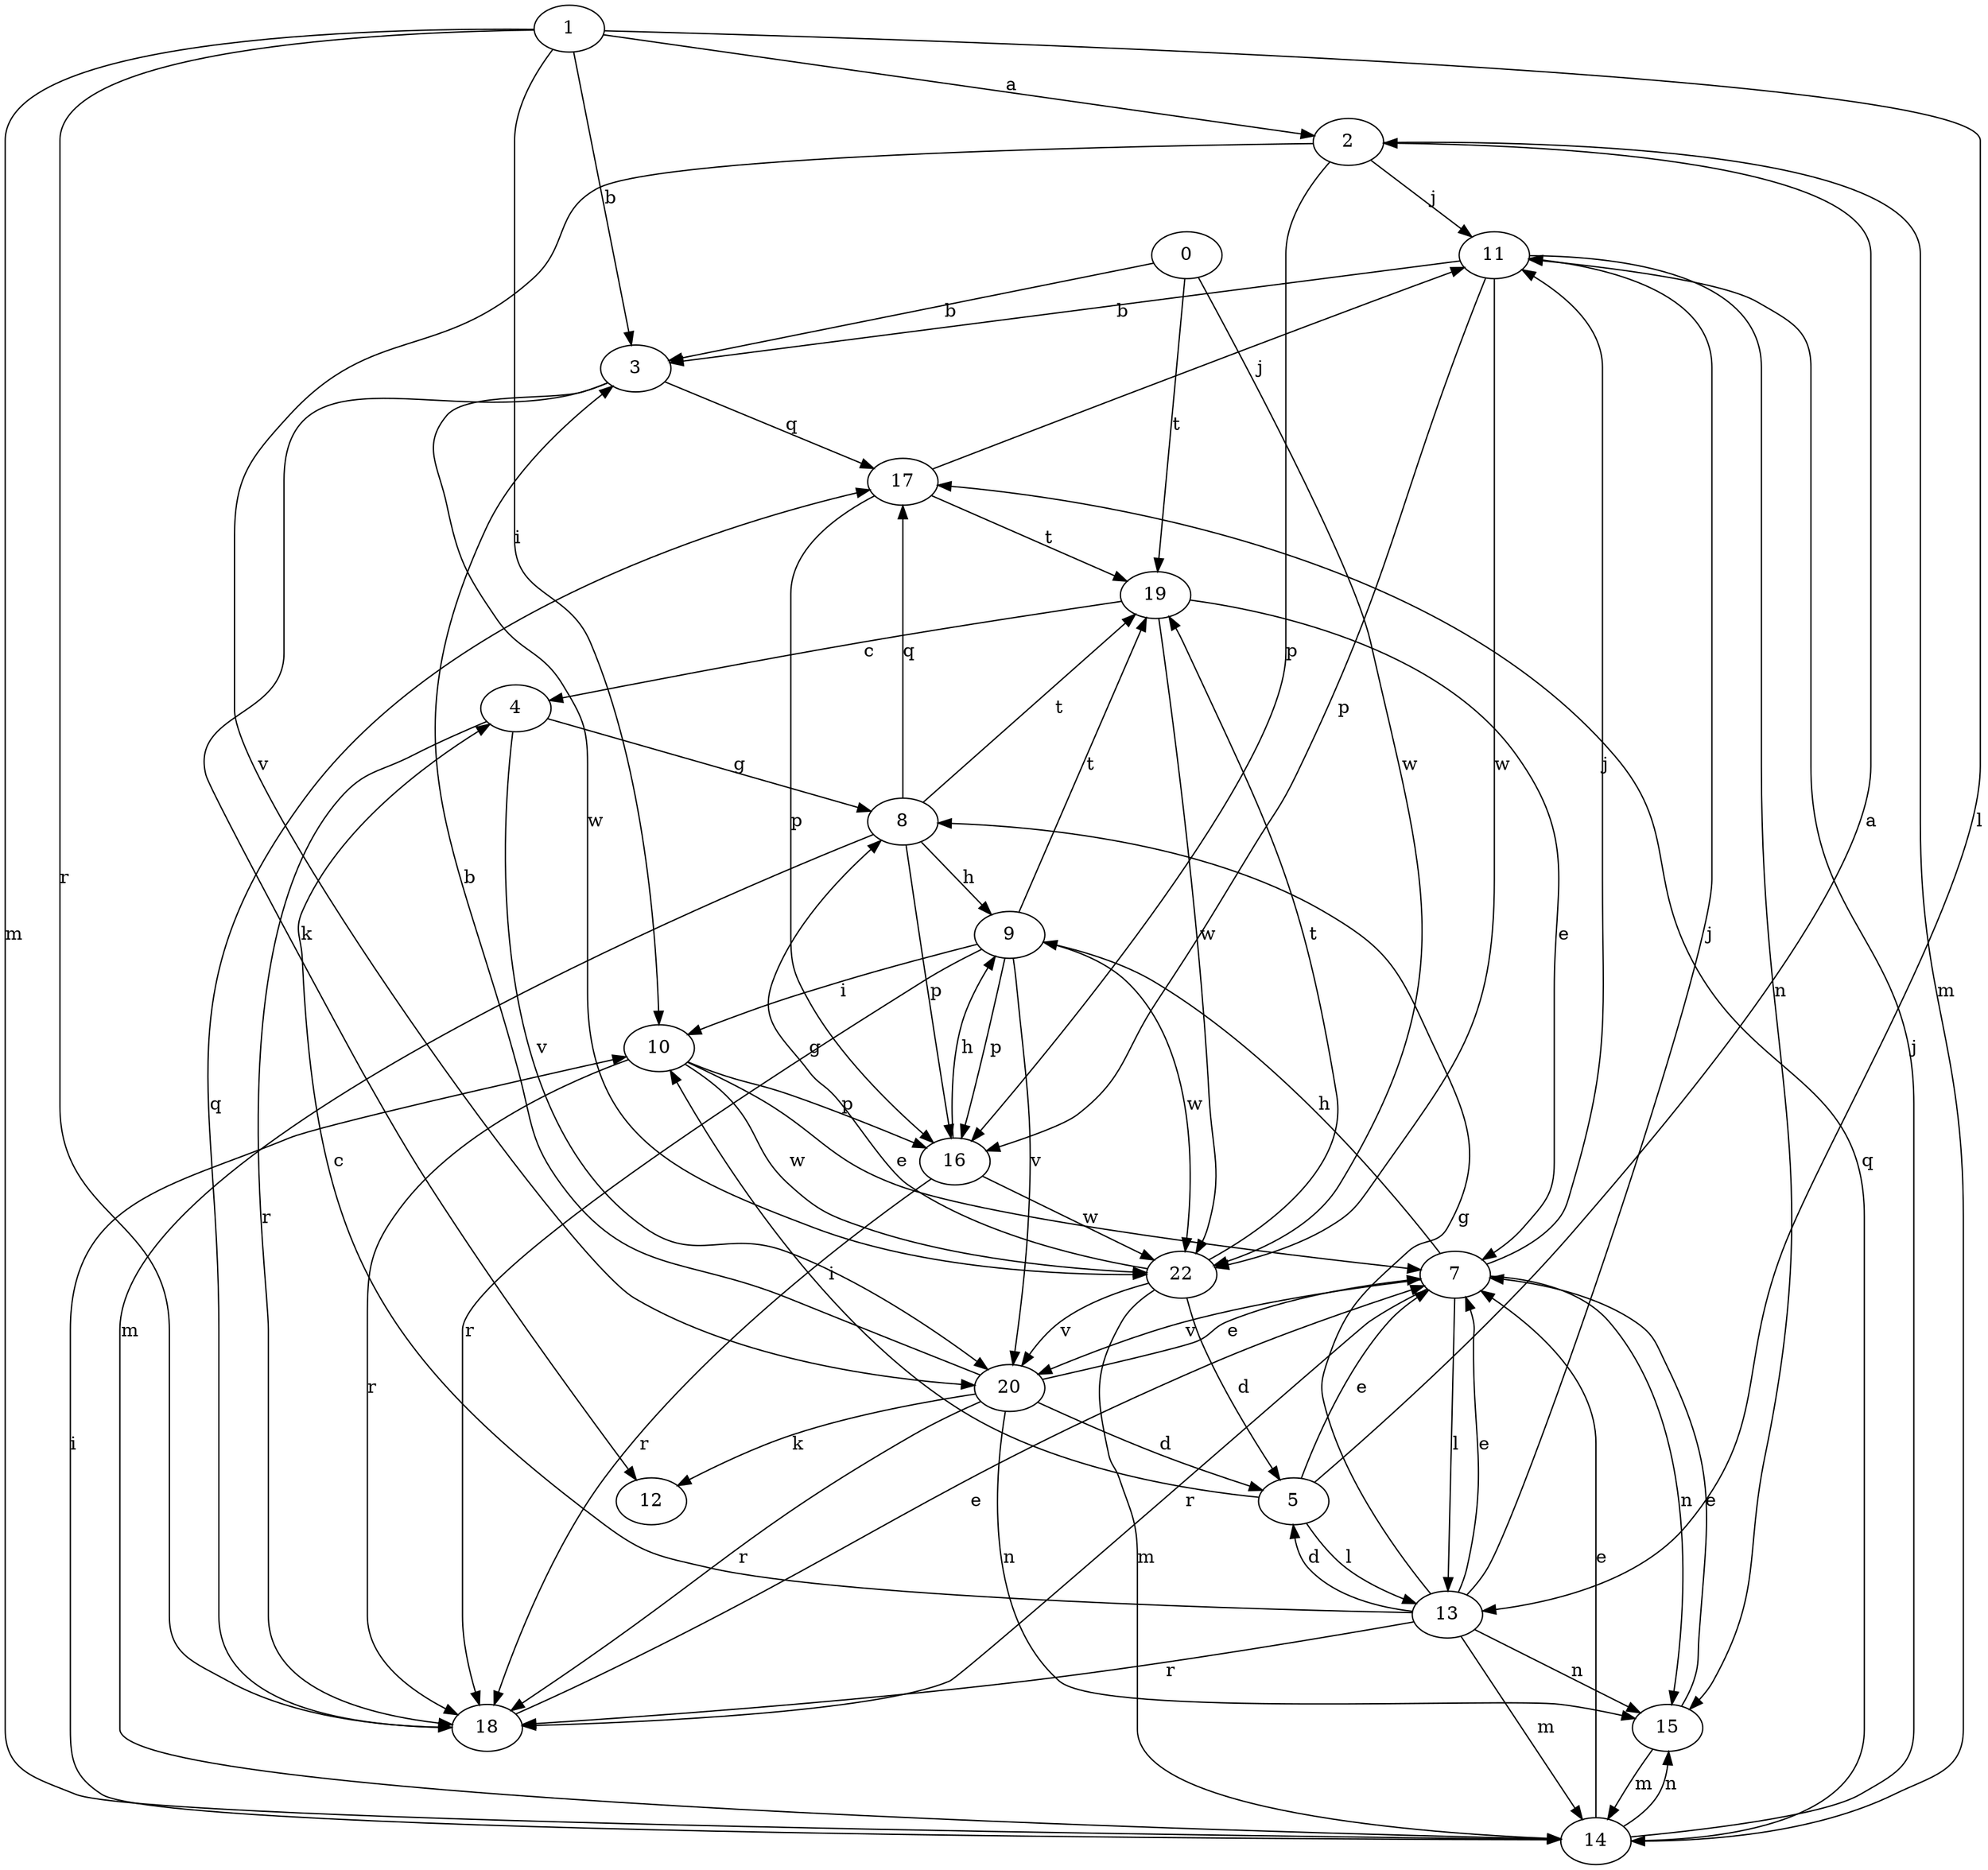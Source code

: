 strict digraph  {
1;
2;
3;
4;
5;
7;
8;
9;
10;
11;
12;
13;
14;
15;
16;
0;
17;
18;
19;
20;
22;
1 -> 2  [label=a];
1 -> 3  [label=b];
1 -> 10  [label=i];
1 -> 13  [label=l];
1 -> 14  [label=m];
1 -> 18  [label=r];
2 -> 11  [label=j];
2 -> 14  [label=m];
2 -> 16  [label=p];
2 -> 20  [label=v];
3 -> 12  [label=k];
3 -> 17  [label=q];
3 -> 22  [label=w];
4 -> 8  [label=g];
4 -> 18  [label=r];
4 -> 20  [label=v];
5 -> 2  [label=a];
5 -> 7  [label=e];
5 -> 10  [label=i];
5 -> 13  [label=l];
7 -> 9  [label=h];
7 -> 11  [label=j];
7 -> 13  [label=l];
7 -> 15  [label=n];
7 -> 18  [label=r];
7 -> 20  [label=v];
8 -> 9  [label=h];
8 -> 14  [label=m];
8 -> 16  [label=p];
8 -> 17  [label=q];
8 -> 19  [label=t];
9 -> 10  [label=i];
9 -> 16  [label=p];
9 -> 18  [label=r];
9 -> 19  [label=t];
9 -> 20  [label=v];
9 -> 22  [label=w];
10 -> 7  [label=e];
10 -> 16  [label=p];
10 -> 18  [label=r];
10 -> 22  [label=w];
11 -> 3  [label=b];
11 -> 15  [label=n];
11 -> 16  [label=p];
11 -> 22  [label=w];
13 -> 4  [label=c];
13 -> 5  [label=d];
13 -> 7  [label=e];
13 -> 8  [label=g];
13 -> 11  [label=j];
13 -> 14  [label=m];
13 -> 15  [label=n];
13 -> 18  [label=r];
14 -> 7  [label=e];
14 -> 10  [label=i];
14 -> 11  [label=j];
14 -> 15  [label=n];
14 -> 17  [label=q];
15 -> 7  [label=e];
15 -> 14  [label=m];
16 -> 9  [label=h];
16 -> 18  [label=r];
16 -> 22  [label=w];
0 -> 3  [label=b];
0 -> 19  [label=t];
0 -> 22  [label=w];
17 -> 11  [label=j];
17 -> 16  [label=p];
17 -> 19  [label=t];
18 -> 7  [label=e];
18 -> 17  [label=q];
19 -> 4  [label=c];
19 -> 7  [label=e];
19 -> 22  [label=w];
20 -> 3  [label=b];
20 -> 5  [label=d];
20 -> 7  [label=e];
20 -> 12  [label=k];
20 -> 15  [label=n];
20 -> 18  [label=r];
22 -> 5  [label=d];
22 -> 8  [label=g];
22 -> 14  [label=m];
22 -> 19  [label=t];
22 -> 20  [label=v];
}
